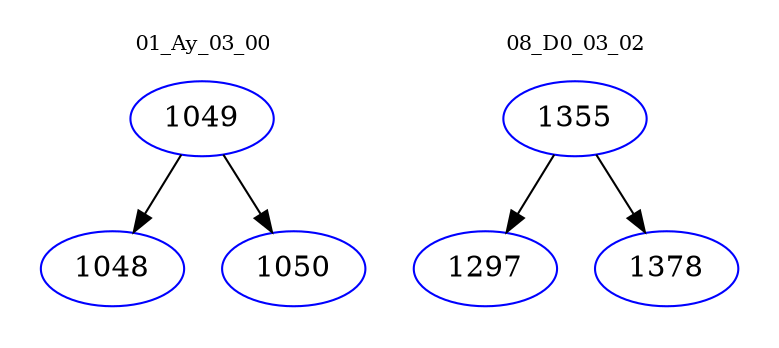 digraph{
subgraph cluster_0 {
color = white
label = "01_Ay_03_00";
fontsize=10;
T0_1049 [label="1049", color="blue"]
T0_1049 -> T0_1048 [color="black"]
T0_1048 [label="1048", color="blue"]
T0_1049 -> T0_1050 [color="black"]
T0_1050 [label="1050", color="blue"]
}
subgraph cluster_1 {
color = white
label = "08_D0_03_02";
fontsize=10;
T1_1355 [label="1355", color="blue"]
T1_1355 -> T1_1297 [color="black"]
T1_1297 [label="1297", color="blue"]
T1_1355 -> T1_1378 [color="black"]
T1_1378 [label="1378", color="blue"]
}
}
